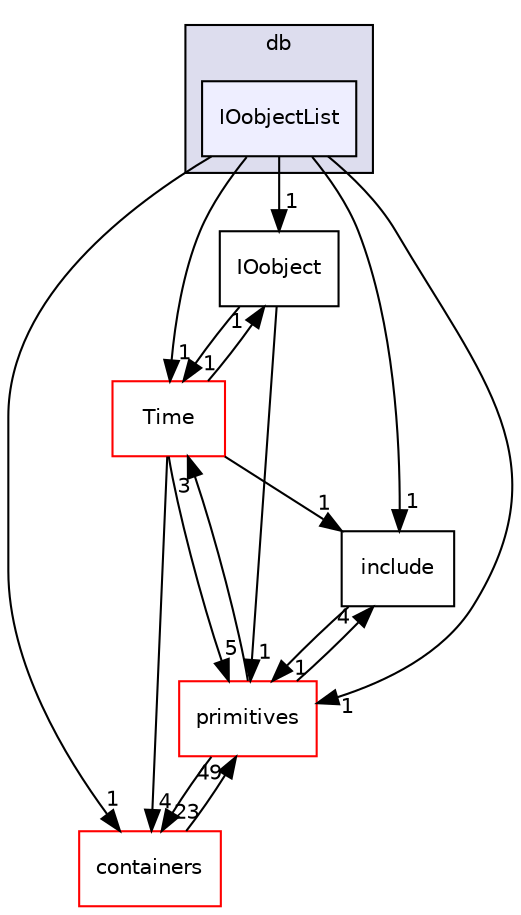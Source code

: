 digraph "src/OpenFOAM/db/IOobjectList" {
  bgcolor=transparent;
  compound=true
  node [ fontsize="10", fontname="Helvetica"];
  edge [ labelfontsize="10", labelfontname="Helvetica"];
  subgraph clusterdir_63c634f7a7cfd679ac26c67fb30fc32f {
    graph [ bgcolor="#ddddee", pencolor="black", label="db" fontname="Helvetica", fontsize="10", URL="dir_63c634f7a7cfd679ac26c67fb30fc32f.html"]
  dir_d3cb1c356d9f567b70ca47b60c594cf0 [shape=box, label="IOobjectList", style="filled", fillcolor="#eeeeff", pencolor="black", URL="dir_d3cb1c356d9f567b70ca47b60c594cf0.html"];
  }
  dir_4f09ac4e91f69db1491e8df2f92c001c [shape=box label="IOobject" URL="dir_4f09ac4e91f69db1491e8df2f92c001c.html"];
  dir_ec5b63092fb55ef516ddf05b3841c89d [shape=box label="Time" color="red" URL="dir_ec5b63092fb55ef516ddf05b3841c89d.html"];
  dir_19d0872053bde092be81d7fe3f56cbf7 [shape=box label="containers" color="red" URL="dir_19d0872053bde092be81d7fe3f56cbf7.html"];
  dir_3e50f45338116b169052b428016851aa [shape=box label="primitives" color="red" URL="dir_3e50f45338116b169052b428016851aa.html"];
  dir_e954e9f5966bc1c681a414ec8bd0ee15 [shape=box label="include" URL="dir_e954e9f5966bc1c681a414ec8bd0ee15.html"];
  dir_4f09ac4e91f69db1491e8df2f92c001c->dir_ec5b63092fb55ef516ddf05b3841c89d [headlabel="1", labeldistance=1.5 headhref="dir_002015_002043.html"];
  dir_4f09ac4e91f69db1491e8df2f92c001c->dir_3e50f45338116b169052b428016851aa [headlabel="1", labeldistance=1.5 headhref="dir_002015_002358.html"];
  dir_ec5b63092fb55ef516ddf05b3841c89d->dir_4f09ac4e91f69db1491e8df2f92c001c [headlabel="1", labeldistance=1.5 headhref="dir_002043_002015.html"];
  dir_ec5b63092fb55ef516ddf05b3841c89d->dir_19d0872053bde092be81d7fe3f56cbf7 [headlabel="4", labeldistance=1.5 headhref="dir_002043_001934.html"];
  dir_ec5b63092fb55ef516ddf05b3841c89d->dir_3e50f45338116b169052b428016851aa [headlabel="5", labeldistance=1.5 headhref="dir_002043_002358.html"];
  dir_ec5b63092fb55ef516ddf05b3841c89d->dir_e954e9f5966bc1c681a414ec8bd0ee15 [headlabel="1", labeldistance=1.5 headhref="dir_002043_002152.html"];
  dir_19d0872053bde092be81d7fe3f56cbf7->dir_3e50f45338116b169052b428016851aa [headlabel="49", labeldistance=1.5 headhref="dir_001934_002358.html"];
  dir_d3cb1c356d9f567b70ca47b60c594cf0->dir_4f09ac4e91f69db1491e8df2f92c001c [headlabel="1", labeldistance=1.5 headhref="dir_002016_002015.html"];
  dir_d3cb1c356d9f567b70ca47b60c594cf0->dir_ec5b63092fb55ef516ddf05b3841c89d [headlabel="1", labeldistance=1.5 headhref="dir_002016_002043.html"];
  dir_d3cb1c356d9f567b70ca47b60c594cf0->dir_19d0872053bde092be81d7fe3f56cbf7 [headlabel="1", labeldistance=1.5 headhref="dir_002016_001934.html"];
  dir_d3cb1c356d9f567b70ca47b60c594cf0->dir_3e50f45338116b169052b428016851aa [headlabel="1", labeldistance=1.5 headhref="dir_002016_002358.html"];
  dir_d3cb1c356d9f567b70ca47b60c594cf0->dir_e954e9f5966bc1c681a414ec8bd0ee15 [headlabel="1", labeldistance=1.5 headhref="dir_002016_002152.html"];
  dir_3e50f45338116b169052b428016851aa->dir_ec5b63092fb55ef516ddf05b3841c89d [headlabel="3", labeldistance=1.5 headhref="dir_002358_002043.html"];
  dir_3e50f45338116b169052b428016851aa->dir_19d0872053bde092be81d7fe3f56cbf7 [headlabel="23", labeldistance=1.5 headhref="dir_002358_001934.html"];
  dir_3e50f45338116b169052b428016851aa->dir_e954e9f5966bc1c681a414ec8bd0ee15 [headlabel="4", labeldistance=1.5 headhref="dir_002358_002152.html"];
  dir_e954e9f5966bc1c681a414ec8bd0ee15->dir_3e50f45338116b169052b428016851aa [headlabel="1", labeldistance=1.5 headhref="dir_002152_002358.html"];
}
